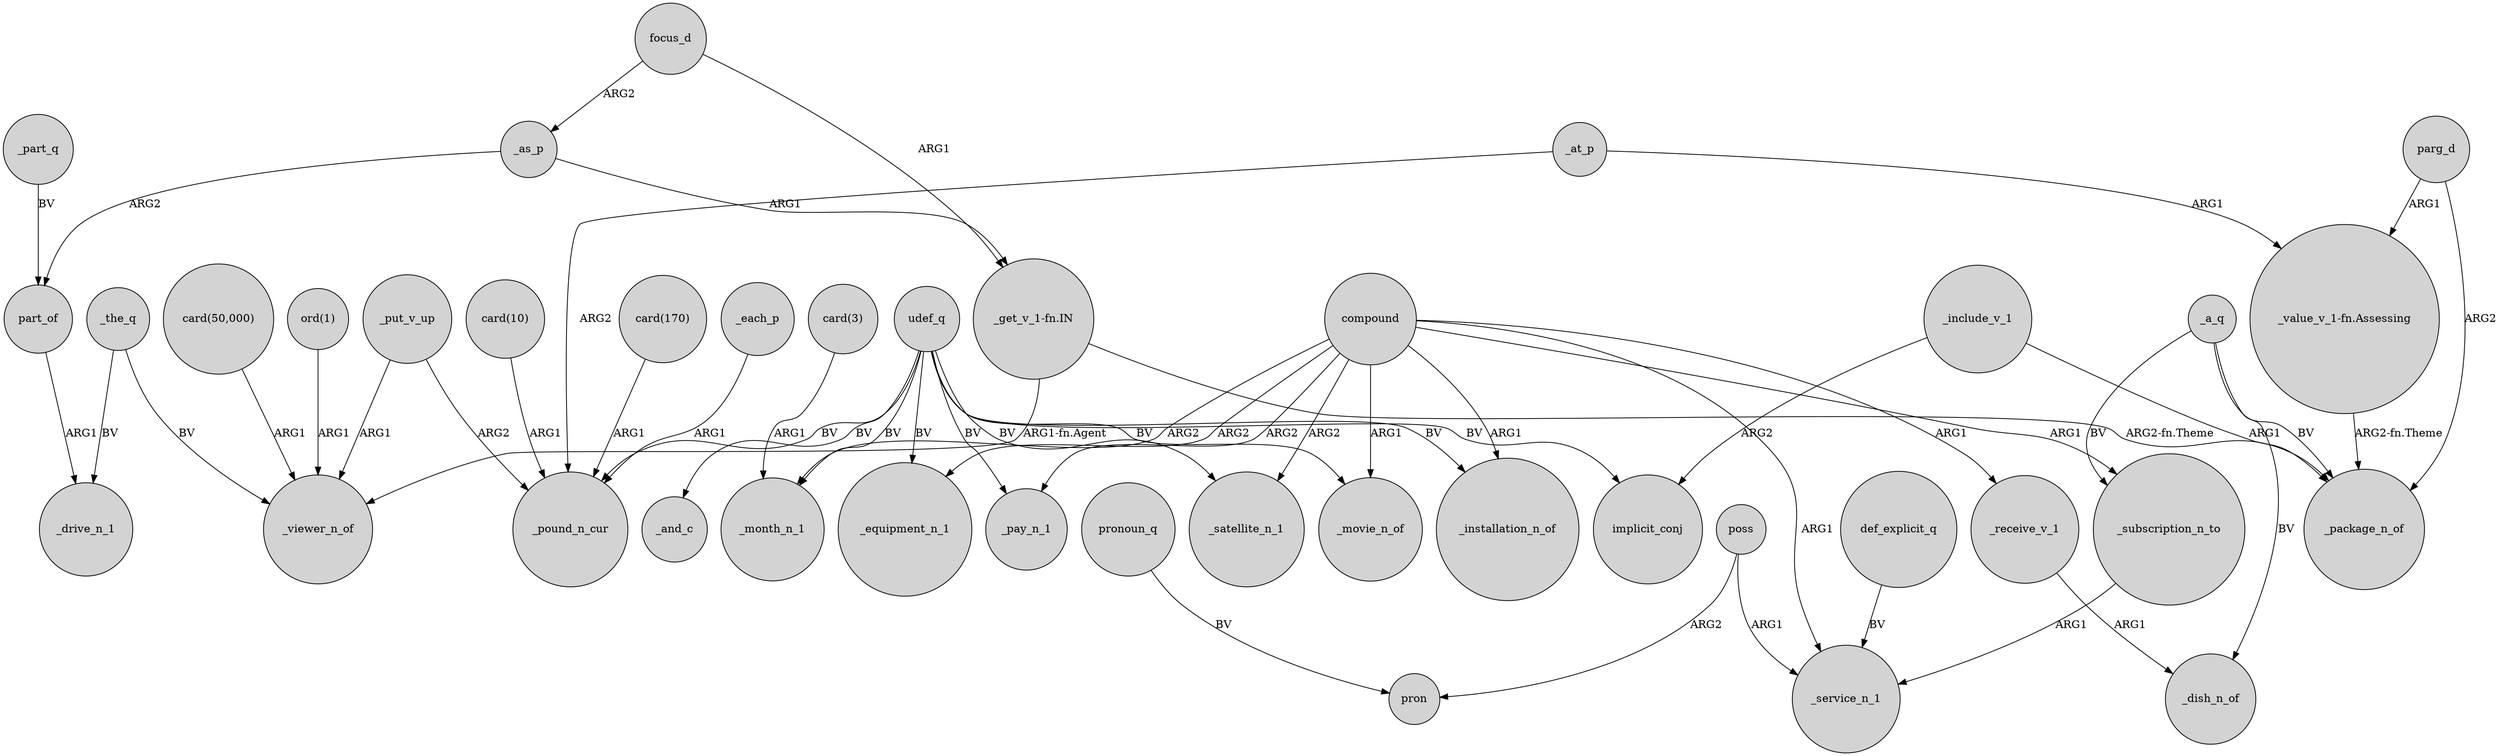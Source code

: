 digraph {
	node [shape=circle style=filled]
	"_get_v_1-fn.IN" -> _viewer_n_of [label="ARG1-fn.Agent"]
	udef_q -> _equipment_n_1 [label=BV]
	"card(10)" -> _pound_n_cur [label=ARG1]
	compound -> _month_n_1 [label=ARG2]
	"card(170)" -> _pound_n_cur [label=ARG1]
	_the_q -> _drive_n_1 [label=BV]
	poss -> pron [label=ARG2]
	_as_p -> part_of [label=ARG2]
	udef_q -> _installation_n_of [label=BV]
	compound -> _equipment_n_1 [label=ARG2]
	poss -> _service_n_1 [label=ARG1]
	_each_p -> _pound_n_cur [label=ARG1]
	_at_p -> _pound_n_cur [label=ARG2]
	_the_q -> _viewer_n_of [label=BV]
	_subscription_n_to -> _service_n_1 [label=ARG1]
	_include_v_1 -> _package_n_of [label=ARG1]
	focus_d -> _as_p [label=ARG2]
	udef_q -> _pound_n_cur [label=BV]
	compound -> _receive_v_1 [label=ARG1]
	udef_q -> _satellite_n_1 [label=BV]
	compound -> _subscription_n_to [label=ARG1]
	_include_v_1 -> implicit_conj [label=ARG2]
	udef_q -> implicit_conj [label=BV]
	_at_p -> "_value_v_1-fn.Assessing" [label=ARG1]
	udef_q -> _month_n_1 [label=BV]
	_part_q -> part_of [label=BV]
	_receive_v_1 -> _dish_n_of [label=ARG1]
	_a_q -> _subscription_n_to [label=BV]
	part_of -> _drive_n_1 [label=ARG1]
	focus_d -> "_get_v_1-fn.IN" [label=ARG1]
	pronoun_q -> pron [label=BV]
	"ord(1)" -> _viewer_n_of [label=ARG1]
	"_value_v_1-fn.Assessing" -> _package_n_of [label="ARG2-fn.Theme"]
	parg_d -> _package_n_of [label=ARG2]
	_put_v_up -> _pound_n_cur [label=ARG2]
	"_get_v_1-fn.IN" -> _package_n_of [label="ARG2-fn.Theme"]
	_put_v_up -> _viewer_n_of [label=ARG1]
	_as_p -> "_get_v_1-fn.IN" [label=ARG1]
	compound -> _pay_n_1 [label=ARG2]
	_a_q -> _dish_n_of [label=BV]
	"card(50,000)" -> _viewer_n_of [label=ARG1]
	_a_q -> _package_n_of [label=BV]
	parg_d -> "_value_v_1-fn.Assessing" [label=ARG1]
	compound -> _satellite_n_1 [label=ARG2]
	def_explicit_q -> _service_n_1 [label=BV]
	udef_q -> _and_c [label=BV]
	compound -> _installation_n_of [label=ARG1]
	compound -> _service_n_1 [label=ARG1]
	compound -> _movie_n_of [label=ARG1]
	"card(3)" -> _month_n_1 [label=ARG1]
	udef_q -> _movie_n_of [label=BV]
	udef_q -> _pay_n_1 [label=BV]
}
